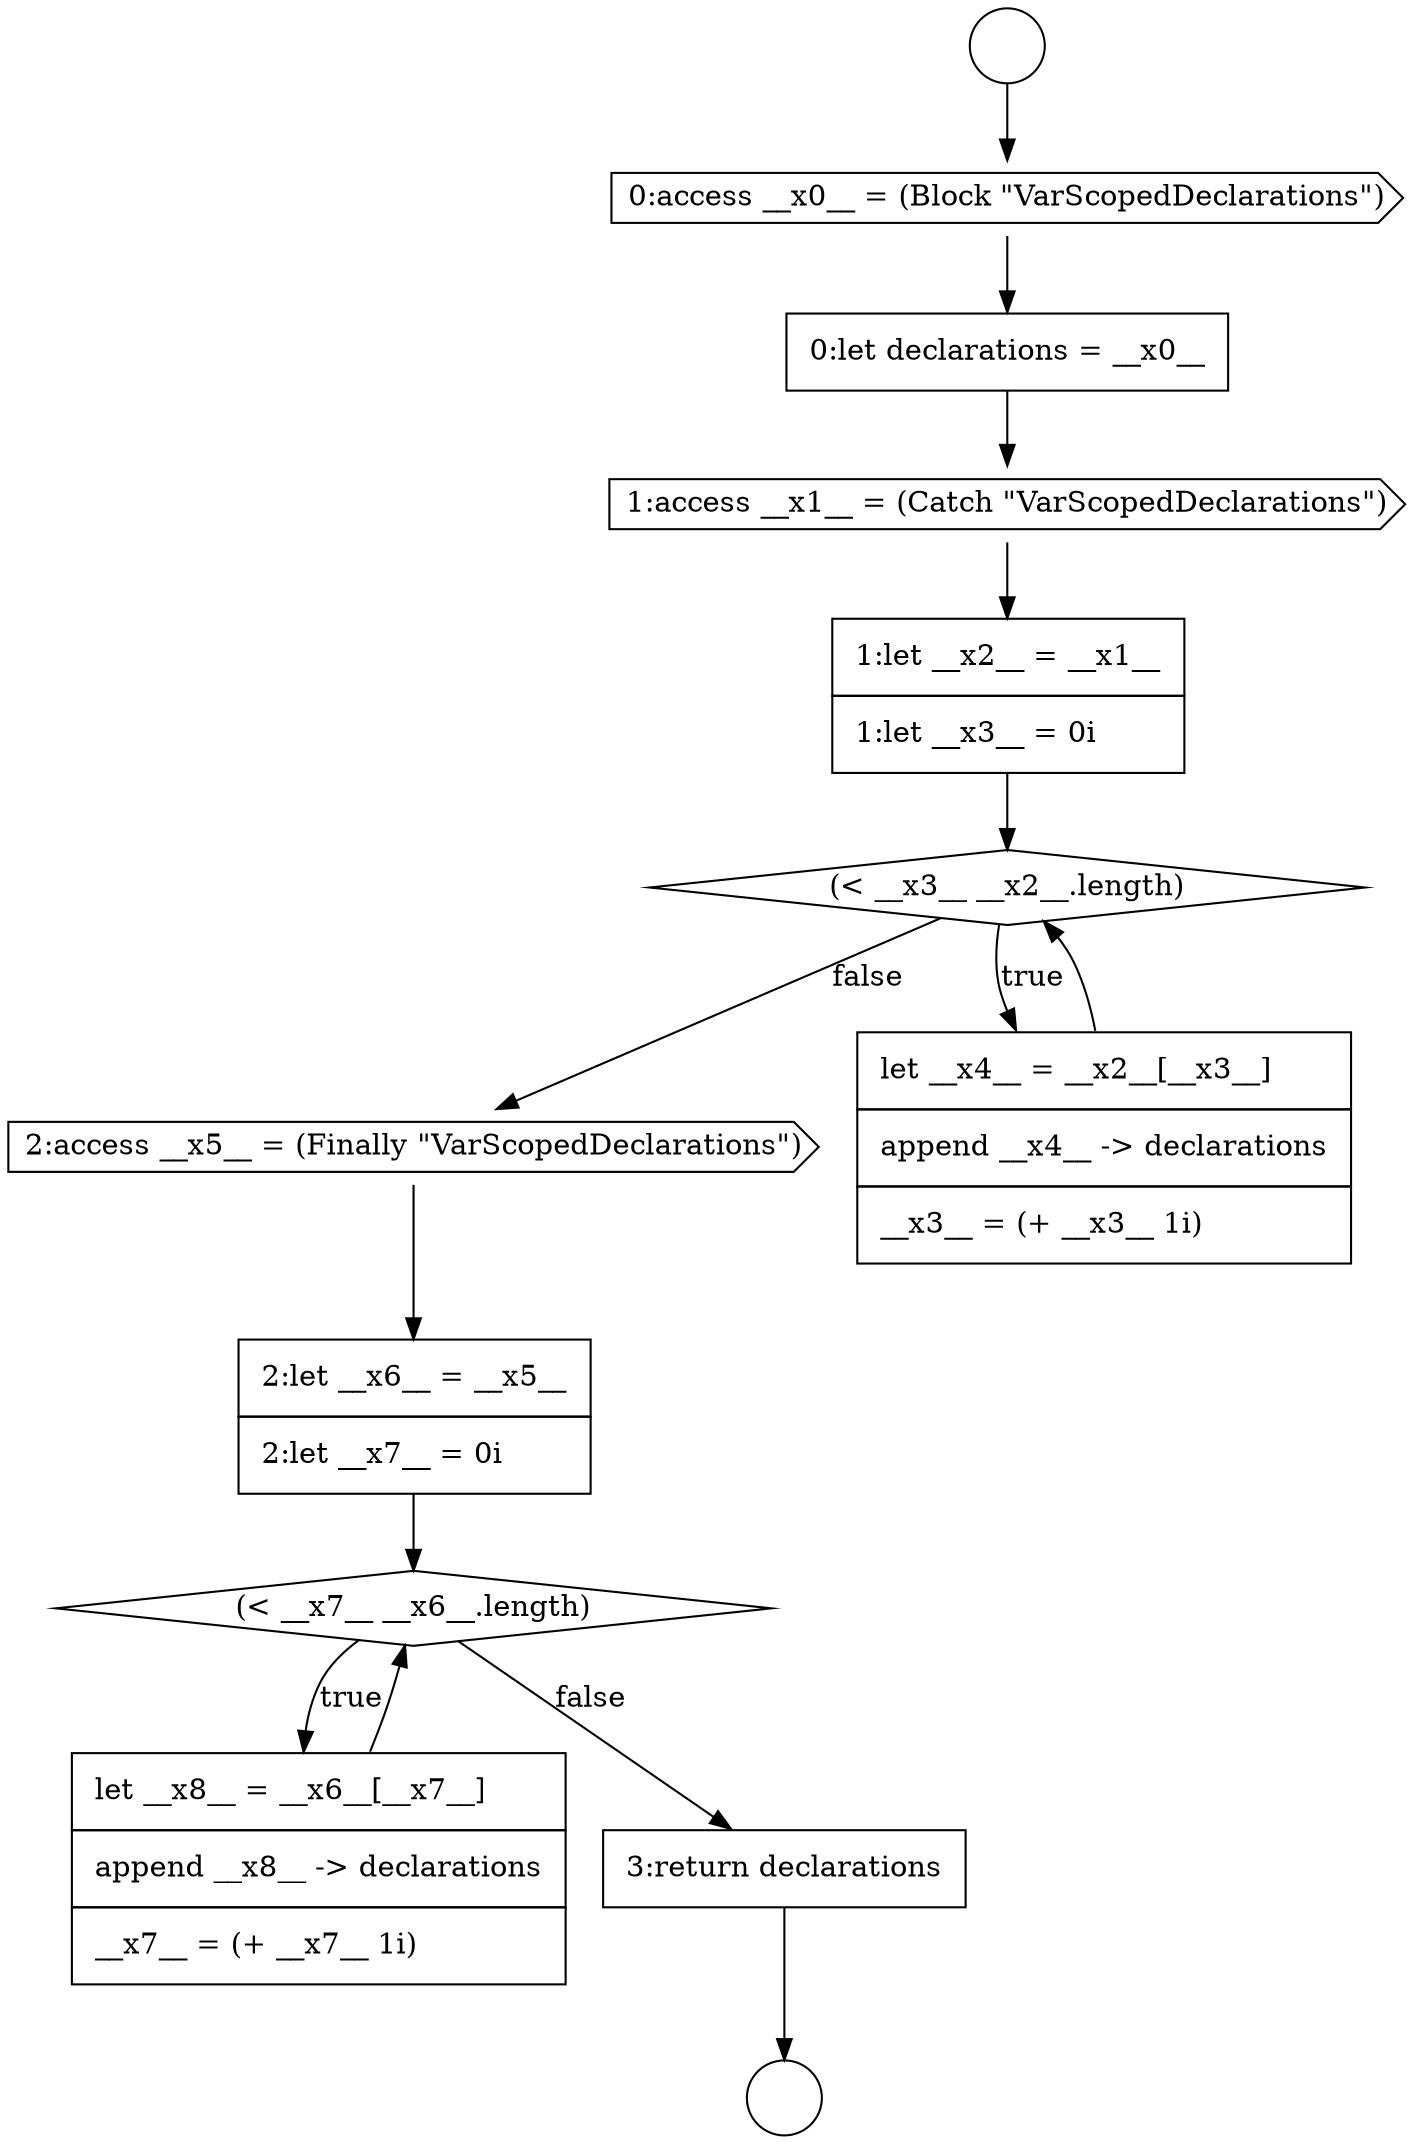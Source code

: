 digraph {
  node7958 [shape=none, margin=0, label=<<font color="black">
    <table border="0" cellborder="1" cellspacing="0" cellpadding="10">
      <tr><td align="left">3:return declarations</td></tr>
    </table>
  </font>> color="black" fillcolor="white" style=filled]
  node7949 [shape=none, margin=0, label=<<font color="black">
    <table border="0" cellborder="1" cellspacing="0" cellpadding="10">
      <tr><td align="left">0:let declarations = __x0__</td></tr>
    </table>
  </font>> color="black" fillcolor="white" style=filled]
  node7954 [shape=cds, label=<<font color="black">2:access __x5__ = (Finally &quot;VarScopedDeclarations&quot;)</font>> color="black" fillcolor="white" style=filled]
  node7952 [shape=diamond, label=<<font color="black">(&lt; __x3__ __x2__.length)</font>> color="black" fillcolor="white" style=filled]
  node7957 [shape=none, margin=0, label=<<font color="black">
    <table border="0" cellborder="1" cellspacing="0" cellpadding="10">
      <tr><td align="left">let __x8__ = __x6__[__x7__]</td></tr>
      <tr><td align="left">append __x8__ -&gt; declarations</td></tr>
      <tr><td align="left">__x7__ = (+ __x7__ 1i)</td></tr>
    </table>
  </font>> color="black" fillcolor="white" style=filled]
  node7948 [shape=cds, label=<<font color="black">0:access __x0__ = (Block &quot;VarScopedDeclarations&quot;)</font>> color="black" fillcolor="white" style=filled]
  node7953 [shape=none, margin=0, label=<<font color="black">
    <table border="0" cellborder="1" cellspacing="0" cellpadding="10">
      <tr><td align="left">let __x4__ = __x2__[__x3__]</td></tr>
      <tr><td align="left">append __x4__ -&gt; declarations</td></tr>
      <tr><td align="left">__x3__ = (+ __x3__ 1i)</td></tr>
    </table>
  </font>> color="black" fillcolor="white" style=filled]
  node7951 [shape=none, margin=0, label=<<font color="black">
    <table border="0" cellborder="1" cellspacing="0" cellpadding="10">
      <tr><td align="left">1:let __x2__ = __x1__</td></tr>
      <tr><td align="left">1:let __x3__ = 0i</td></tr>
    </table>
  </font>> color="black" fillcolor="white" style=filled]
  node7956 [shape=diamond, label=<<font color="black">(&lt; __x7__ __x6__.length)</font>> color="black" fillcolor="white" style=filled]
  node7947 [shape=circle label=" " color="black" fillcolor="white" style=filled]
  node7950 [shape=cds, label=<<font color="black">1:access __x1__ = (Catch &quot;VarScopedDeclarations&quot;)</font>> color="black" fillcolor="white" style=filled]
  node7946 [shape=circle label=" " color="black" fillcolor="white" style=filled]
  node7955 [shape=none, margin=0, label=<<font color="black">
    <table border="0" cellborder="1" cellspacing="0" cellpadding="10">
      <tr><td align="left">2:let __x6__ = __x5__</td></tr>
      <tr><td align="left">2:let __x7__ = 0i</td></tr>
    </table>
  </font>> color="black" fillcolor="white" style=filled]
  node7950 -> node7951 [ color="black"]
  node7949 -> node7950 [ color="black"]
  node7953 -> node7952 [ color="black"]
  node7952 -> node7953 [label=<<font color="black">true</font>> color="black"]
  node7952 -> node7954 [label=<<font color="black">false</font>> color="black"]
  node7958 -> node7947 [ color="black"]
  node7946 -> node7948 [ color="black"]
  node7956 -> node7957 [label=<<font color="black">true</font>> color="black"]
  node7956 -> node7958 [label=<<font color="black">false</font>> color="black"]
  node7955 -> node7956 [ color="black"]
  node7954 -> node7955 [ color="black"]
  node7948 -> node7949 [ color="black"]
  node7957 -> node7956 [ color="black"]
  node7951 -> node7952 [ color="black"]
}

